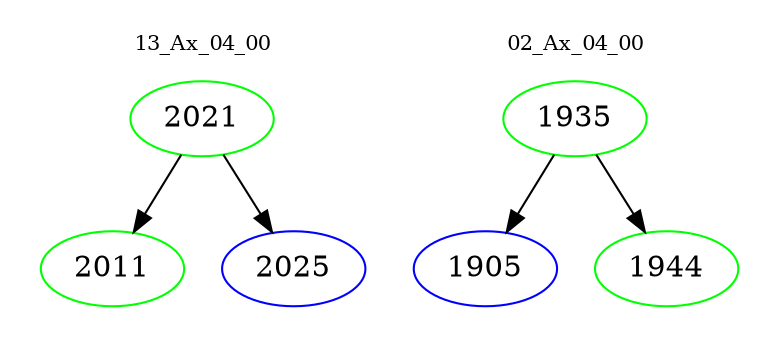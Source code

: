 digraph{
subgraph cluster_0 {
color = white
label = "13_Ax_04_00";
fontsize=10;
T0_2021 [label="2021", color="green"]
T0_2021 -> T0_2011 [color="black"]
T0_2011 [label="2011", color="green"]
T0_2021 -> T0_2025 [color="black"]
T0_2025 [label="2025", color="blue"]
}
subgraph cluster_1 {
color = white
label = "02_Ax_04_00";
fontsize=10;
T1_1935 [label="1935", color="green"]
T1_1935 -> T1_1905 [color="black"]
T1_1905 [label="1905", color="blue"]
T1_1935 -> T1_1944 [color="black"]
T1_1944 [label="1944", color="green"]
}
}
